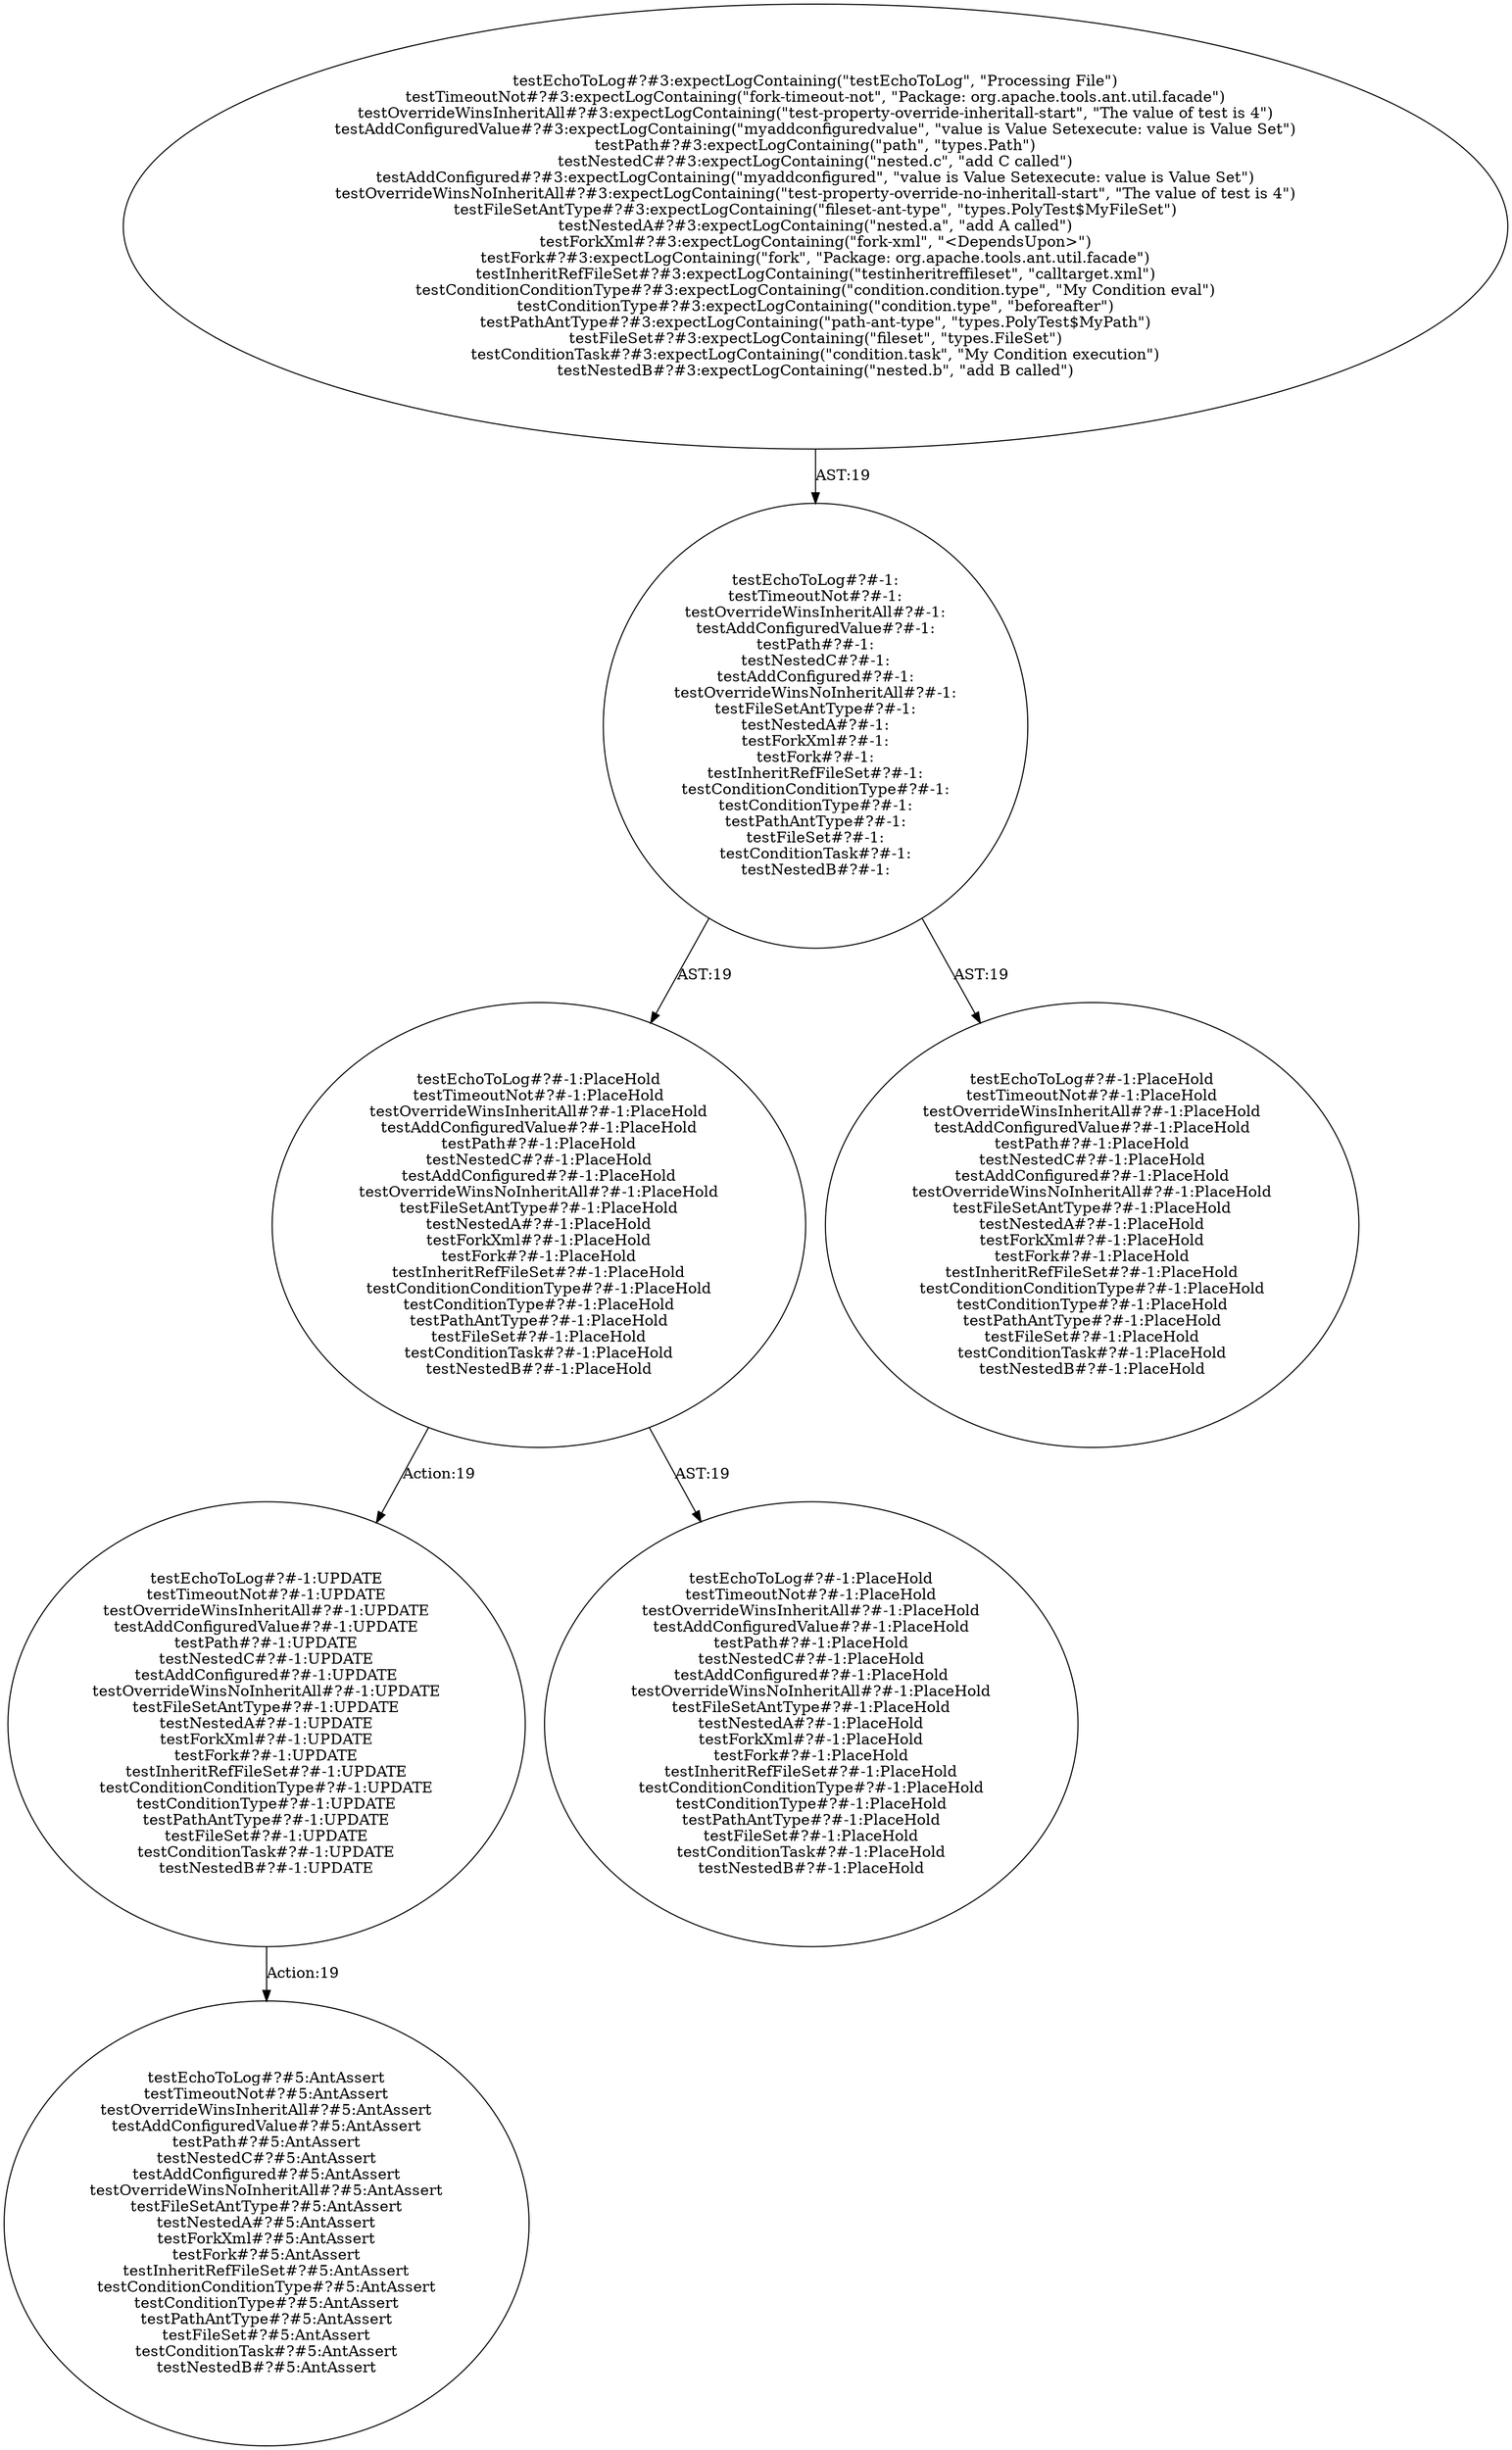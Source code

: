 digraph "Pattern" {
0 [label="testEchoToLog#?#-1:UPDATE
testTimeoutNot#?#-1:UPDATE
testOverrideWinsInheritAll#?#-1:UPDATE
testAddConfiguredValue#?#-1:UPDATE
testPath#?#-1:UPDATE
testNestedC#?#-1:UPDATE
testAddConfigured#?#-1:UPDATE
testOverrideWinsNoInheritAll#?#-1:UPDATE
testFileSetAntType#?#-1:UPDATE
testNestedA#?#-1:UPDATE
testForkXml#?#-1:UPDATE
testFork#?#-1:UPDATE
testInheritRefFileSet#?#-1:UPDATE
testConditionConditionType#?#-1:UPDATE
testConditionType#?#-1:UPDATE
testPathAntType#?#-1:UPDATE
testFileSet#?#-1:UPDATE
testConditionTask#?#-1:UPDATE
testNestedB#?#-1:UPDATE" shape=ellipse]
1 [label="testEchoToLog#?#-1:PlaceHold
testTimeoutNot#?#-1:PlaceHold
testOverrideWinsInheritAll#?#-1:PlaceHold
testAddConfiguredValue#?#-1:PlaceHold
testPath#?#-1:PlaceHold
testNestedC#?#-1:PlaceHold
testAddConfigured#?#-1:PlaceHold
testOverrideWinsNoInheritAll#?#-1:PlaceHold
testFileSetAntType#?#-1:PlaceHold
testNestedA#?#-1:PlaceHold
testForkXml#?#-1:PlaceHold
testFork#?#-1:PlaceHold
testInheritRefFileSet#?#-1:PlaceHold
testConditionConditionType#?#-1:PlaceHold
testConditionType#?#-1:PlaceHold
testPathAntType#?#-1:PlaceHold
testFileSet#?#-1:PlaceHold
testConditionTask#?#-1:PlaceHold
testNestedB#?#-1:PlaceHold" shape=ellipse]
2 [label="testEchoToLog#?#-1:
testTimeoutNot#?#-1:
testOverrideWinsInheritAll#?#-1:
testAddConfiguredValue#?#-1:
testPath#?#-1:
testNestedC#?#-1:
testAddConfigured#?#-1:
testOverrideWinsNoInheritAll#?#-1:
testFileSetAntType#?#-1:
testNestedA#?#-1:
testForkXml#?#-1:
testFork#?#-1:
testInheritRefFileSet#?#-1:
testConditionConditionType#?#-1:
testConditionType#?#-1:
testPathAntType#?#-1:
testFileSet#?#-1:
testConditionTask#?#-1:
testNestedB#?#-1:" shape=ellipse]
3 [label="testEchoToLog#?#3:expectLogContaining(\"testEchoToLog\", \"Processing File\")
testTimeoutNot#?#3:expectLogContaining(\"fork-timeout-not\", \"Package: org.apache.tools.ant.util.facade\")
testOverrideWinsInheritAll#?#3:expectLogContaining(\"test-property-override-inheritall-start\", \"The value of test is 4\")
testAddConfiguredValue#?#3:expectLogContaining(\"myaddconfiguredvalue\", \"value is Value Setexecute: value is Value Set\")
testPath#?#3:expectLogContaining(\"path\", \"types.Path\")
testNestedC#?#3:expectLogContaining(\"nested.c\", \"add C called\")
testAddConfigured#?#3:expectLogContaining(\"myaddconfigured\", \"value is Value Setexecute: value is Value Set\")
testOverrideWinsNoInheritAll#?#3:expectLogContaining(\"test-property-override-no-inheritall-start\", \"The value of test is 4\")
testFileSetAntType#?#3:expectLogContaining(\"fileset-ant-type\", \"types.PolyTest$MyFileSet\")
testNestedA#?#3:expectLogContaining(\"nested.a\", \"add A called\")
testForkXml#?#3:expectLogContaining(\"fork-xml\", \"<DependsUpon>\")
testFork#?#3:expectLogContaining(\"fork\", \"Package: org.apache.tools.ant.util.facade\")
testInheritRefFileSet#?#3:expectLogContaining(\"testinheritreffileset\", \"calltarget.xml\")
testConditionConditionType#?#3:expectLogContaining(\"condition.condition.type\", \"My Condition eval\")
testConditionType#?#3:expectLogContaining(\"condition.type\", \"beforeafter\")
testPathAntType#?#3:expectLogContaining(\"path-ant-type\", \"types.PolyTest$MyPath\")
testFileSet#?#3:expectLogContaining(\"fileset\", \"types.FileSet\")
testConditionTask#?#3:expectLogContaining(\"condition.task\", \"My Condition execution\")
testNestedB#?#3:expectLogContaining(\"nested.b\", \"add B called\")" shape=ellipse]
4 [label="testEchoToLog#?#-1:PlaceHold
testTimeoutNot#?#-1:PlaceHold
testOverrideWinsInheritAll#?#-1:PlaceHold
testAddConfiguredValue#?#-1:PlaceHold
testPath#?#-1:PlaceHold
testNestedC#?#-1:PlaceHold
testAddConfigured#?#-1:PlaceHold
testOverrideWinsNoInheritAll#?#-1:PlaceHold
testFileSetAntType#?#-1:PlaceHold
testNestedA#?#-1:PlaceHold
testForkXml#?#-1:PlaceHold
testFork#?#-1:PlaceHold
testInheritRefFileSet#?#-1:PlaceHold
testConditionConditionType#?#-1:PlaceHold
testConditionType#?#-1:PlaceHold
testPathAntType#?#-1:PlaceHold
testFileSet#?#-1:PlaceHold
testConditionTask#?#-1:PlaceHold
testNestedB#?#-1:PlaceHold" shape=ellipse]
5 [label="testEchoToLog#?#-1:PlaceHold
testTimeoutNot#?#-1:PlaceHold
testOverrideWinsInheritAll#?#-1:PlaceHold
testAddConfiguredValue#?#-1:PlaceHold
testPath#?#-1:PlaceHold
testNestedC#?#-1:PlaceHold
testAddConfigured#?#-1:PlaceHold
testOverrideWinsNoInheritAll#?#-1:PlaceHold
testFileSetAntType#?#-1:PlaceHold
testNestedA#?#-1:PlaceHold
testForkXml#?#-1:PlaceHold
testFork#?#-1:PlaceHold
testInheritRefFileSet#?#-1:PlaceHold
testConditionConditionType#?#-1:PlaceHold
testConditionType#?#-1:PlaceHold
testPathAntType#?#-1:PlaceHold
testFileSet#?#-1:PlaceHold
testConditionTask#?#-1:PlaceHold
testNestedB#?#-1:PlaceHold" shape=ellipse]
6 [label="testEchoToLog#?#5:AntAssert
testTimeoutNot#?#5:AntAssert
testOverrideWinsInheritAll#?#5:AntAssert
testAddConfiguredValue#?#5:AntAssert
testPath#?#5:AntAssert
testNestedC#?#5:AntAssert
testAddConfigured#?#5:AntAssert
testOverrideWinsNoInheritAll#?#5:AntAssert
testFileSetAntType#?#5:AntAssert
testNestedA#?#5:AntAssert
testForkXml#?#5:AntAssert
testFork#?#5:AntAssert
testInheritRefFileSet#?#5:AntAssert
testConditionConditionType#?#5:AntAssert
testConditionType#?#5:AntAssert
testPathAntType#?#5:AntAssert
testFileSet#?#5:AntAssert
testConditionTask#?#5:AntAssert
testNestedB#?#5:AntAssert" shape=ellipse]
0 -> 6 [label="Action:19"];
1 -> 0 [label="Action:19"];
1 -> 5 [label="AST:19"];
2 -> 1 [label="AST:19"];
2 -> 4 [label="AST:19"];
3 -> 2 [label="AST:19"];
}